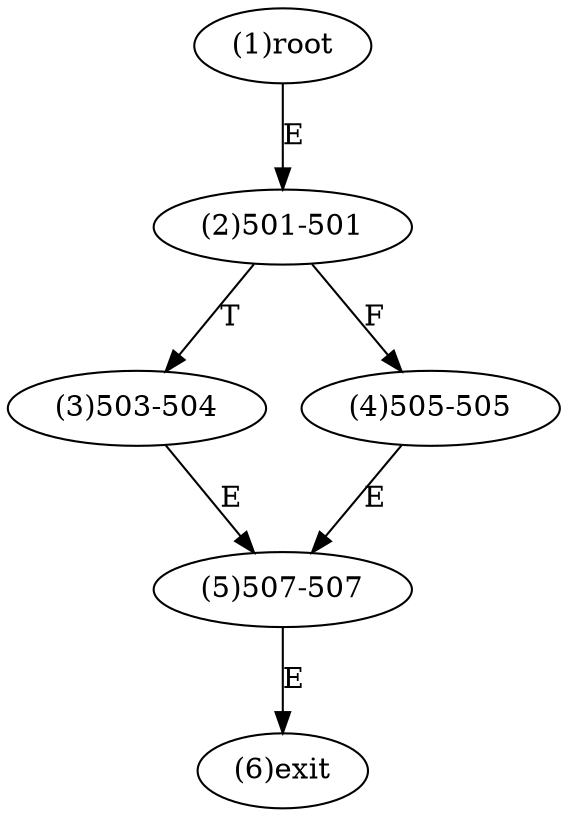 digraph "" { 
1[ label="(1)root"];
2[ label="(2)501-501"];
3[ label="(3)503-504"];
4[ label="(4)505-505"];
5[ label="(5)507-507"];
6[ label="(6)exit"];
1->2[ label="E"];
2->4[ label="F"];
2->3[ label="T"];
3->5[ label="E"];
4->5[ label="E"];
5->6[ label="E"];
}